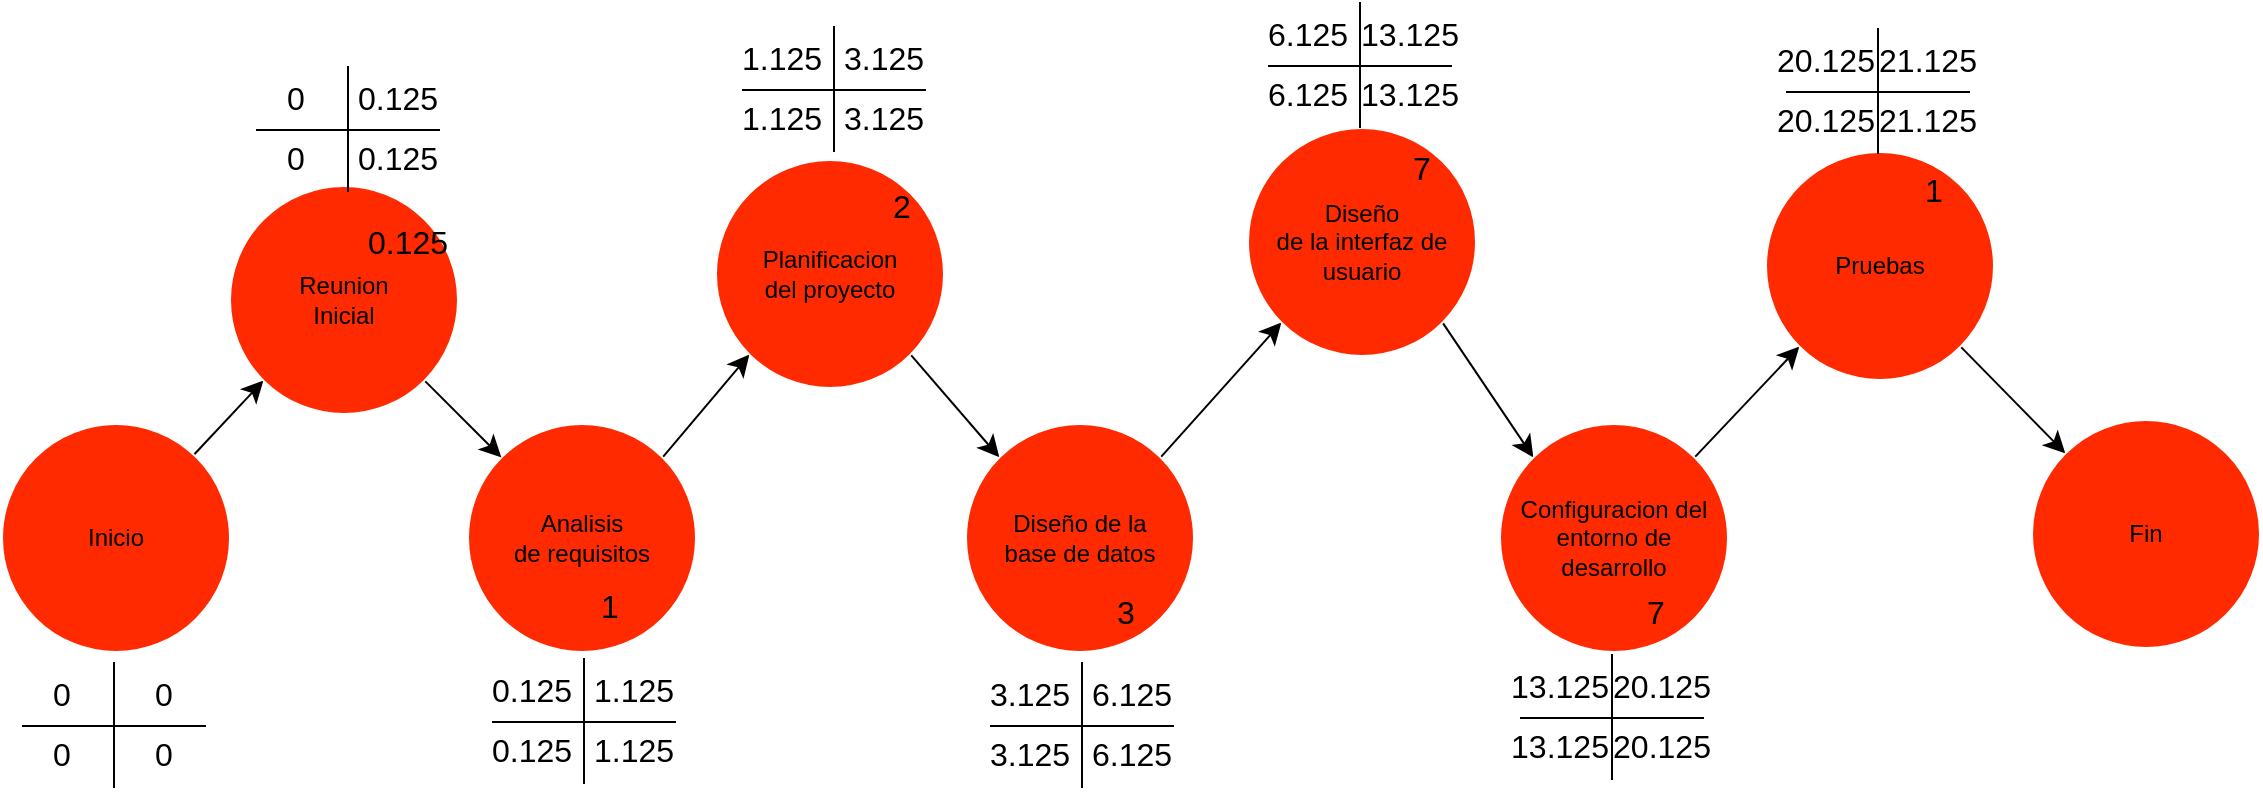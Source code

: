 <mxfile version="24.7.7">
  <diagram name="Page-1" id="8aYX_BorxFJqlAAEC2ZM">
    <mxGraphModel dx="1956" dy="1268" grid="0" gridSize="10" guides="1" tooltips="1" connect="1" arrows="1" fold="1" page="0" pageScale="1" pageWidth="850" pageHeight="1100" math="0" shadow="0">
      <root>
        <mxCell id="0" />
        <mxCell id="1" parent="0" />
        <mxCell id="4hQjekHiKJBVtk0LcPaB-21" style="edgeStyle=none;curved=1;rounded=0;orthogonalLoop=1;jettySize=auto;html=1;exitX=1;exitY=0;exitDx=0;exitDy=0;entryX=0;entryY=1;entryDx=0;entryDy=0;fontSize=12;startSize=8;endSize=8;" edge="1" parent="1" source="4hQjekHiKJBVtk0LcPaB-2" target="4hQjekHiKJBVtk0LcPaB-4">
          <mxGeometry relative="1" as="geometry" />
        </mxCell>
        <mxCell id="4hQjekHiKJBVtk0LcPaB-2" value="&lt;div&gt;Analisis&lt;/div&gt;&lt;div&gt;de requisitos&lt;/div&gt;" style="ellipse;whiteSpace=wrap;html=1;aspect=fixed;fillColor=#FF2A00;strokeColor=#FFFFFF;" vertex="1" parent="1">
          <mxGeometry x="23" y="-11" width="114" height="114" as="geometry" />
        </mxCell>
        <mxCell id="4hQjekHiKJBVtk0LcPaB-12" style="edgeStyle=none;curved=1;rounded=0;orthogonalLoop=1;jettySize=auto;html=1;entryX=0;entryY=1;entryDx=0;entryDy=0;fontSize=12;startSize=8;endSize=8;" edge="1" parent="1" source="4hQjekHiKJBVtk0LcPaB-3" target="4hQjekHiKJBVtk0LcPaB-6">
          <mxGeometry relative="1" as="geometry" />
        </mxCell>
        <mxCell id="4hQjekHiKJBVtk0LcPaB-3" value="Inicio" style="ellipse;whiteSpace=wrap;html=1;aspect=fixed;fillColor=#FF2A00;strokeColor=#FFFFFF;" vertex="1" parent="1">
          <mxGeometry x="-210" y="-11" width="114" height="114" as="geometry" />
        </mxCell>
        <mxCell id="4hQjekHiKJBVtk0LcPaB-15" style="edgeStyle=none;curved=1;rounded=0;orthogonalLoop=1;jettySize=auto;html=1;exitX=1;exitY=1;exitDx=0;exitDy=0;entryX=0;entryY=0;entryDx=0;entryDy=0;fontSize=12;startSize=8;endSize=8;" edge="1" parent="1" source="4hQjekHiKJBVtk0LcPaB-4" target="4hQjekHiKJBVtk0LcPaB-7">
          <mxGeometry relative="1" as="geometry" />
        </mxCell>
        <mxCell id="4hQjekHiKJBVtk0LcPaB-4" value="Planificacion&lt;div&gt;del proyecto&lt;/div&gt;" style="ellipse;whiteSpace=wrap;html=1;aspect=fixed;fillColor=#FF2A00;strokeColor=#FFFFFF;" vertex="1" parent="1">
          <mxGeometry x="147" y="-143" width="114" height="114" as="geometry" />
        </mxCell>
        <mxCell id="4hQjekHiKJBVtk0LcPaB-13" style="edgeStyle=none;curved=1;rounded=0;orthogonalLoop=1;jettySize=auto;html=1;exitX=1;exitY=1;exitDx=0;exitDy=0;entryX=0;entryY=0;entryDx=0;entryDy=0;fontSize=12;startSize=8;endSize=8;" edge="1" parent="1" source="4hQjekHiKJBVtk0LcPaB-6" target="4hQjekHiKJBVtk0LcPaB-2">
          <mxGeometry relative="1" as="geometry" />
        </mxCell>
        <mxCell id="4hQjekHiKJBVtk0LcPaB-6" value="Reunion&lt;div&gt;Inicial&lt;/div&gt;" style="ellipse;whiteSpace=wrap;html=1;aspect=fixed;fillColor=#FF2A00;strokeColor=#FFFFFF;" vertex="1" parent="1">
          <mxGeometry x="-96" y="-130" width="114" height="114" as="geometry" />
        </mxCell>
        <mxCell id="4hQjekHiKJBVtk0LcPaB-16" style="edgeStyle=none;curved=1;rounded=0;orthogonalLoop=1;jettySize=auto;html=1;exitX=1;exitY=0;exitDx=0;exitDy=0;entryX=0;entryY=1;entryDx=0;entryDy=0;fontSize=12;startSize=8;endSize=8;" edge="1" parent="1" source="4hQjekHiKJBVtk0LcPaB-7" target="4hQjekHiKJBVtk0LcPaB-8">
          <mxGeometry relative="1" as="geometry" />
        </mxCell>
        <mxCell id="4hQjekHiKJBVtk0LcPaB-7" value="Diseño de la&lt;div&gt;base de datos&lt;/div&gt;" style="ellipse;whiteSpace=wrap;html=1;aspect=fixed;fillColor=#FF2A00;strokeColor=#FFFFFF;" vertex="1" parent="1">
          <mxGeometry x="272" y="-11" width="114" height="114" as="geometry" />
        </mxCell>
        <mxCell id="4hQjekHiKJBVtk0LcPaB-17" style="edgeStyle=none;curved=1;rounded=0;orthogonalLoop=1;jettySize=auto;html=1;exitX=1;exitY=1;exitDx=0;exitDy=0;entryX=0;entryY=0;entryDx=0;entryDy=0;fontSize=12;startSize=8;endSize=8;" edge="1" parent="1" source="4hQjekHiKJBVtk0LcPaB-8" target="4hQjekHiKJBVtk0LcPaB-9">
          <mxGeometry relative="1" as="geometry" />
        </mxCell>
        <mxCell id="4hQjekHiKJBVtk0LcPaB-8" value="Diseño&lt;div&gt;de la interfaz de&lt;/div&gt;&lt;div&gt;usuario&lt;/div&gt;" style="ellipse;whiteSpace=wrap;html=1;aspect=fixed;fillColor=#FF2A00;strokeColor=#FFFFFF;" vertex="1" parent="1">
          <mxGeometry x="413" y="-159" width="114" height="114" as="geometry" />
        </mxCell>
        <mxCell id="4hQjekHiKJBVtk0LcPaB-18" style="edgeStyle=none;curved=1;rounded=0;orthogonalLoop=1;jettySize=auto;html=1;exitX=1;exitY=0;exitDx=0;exitDy=0;entryX=0;entryY=1;entryDx=0;entryDy=0;fontSize=12;startSize=8;endSize=8;" edge="1" parent="1" source="4hQjekHiKJBVtk0LcPaB-9" target="4hQjekHiKJBVtk0LcPaB-10">
          <mxGeometry relative="1" as="geometry" />
        </mxCell>
        <mxCell id="4hQjekHiKJBVtk0LcPaB-9" value="Configuracion del&lt;div&gt;entorno de desarrollo&lt;/div&gt;" style="ellipse;whiteSpace=wrap;html=1;aspect=fixed;fillColor=#FF2A00;strokeColor=#FFFFFF;" vertex="1" parent="1">
          <mxGeometry x="539" y="-11" width="114" height="114" as="geometry" />
        </mxCell>
        <mxCell id="4hQjekHiKJBVtk0LcPaB-19" style="edgeStyle=none;curved=1;rounded=0;orthogonalLoop=1;jettySize=auto;html=1;exitX=1;exitY=1;exitDx=0;exitDy=0;entryX=0;entryY=0;entryDx=0;entryDy=0;fontSize=12;startSize=8;endSize=8;" edge="1" parent="1" source="4hQjekHiKJBVtk0LcPaB-10" target="4hQjekHiKJBVtk0LcPaB-11">
          <mxGeometry relative="1" as="geometry" />
        </mxCell>
        <mxCell id="4hQjekHiKJBVtk0LcPaB-10" value="Pruebas" style="ellipse;whiteSpace=wrap;html=1;aspect=fixed;fillColor=#FF2A00;strokeColor=#FFFFFF;" vertex="1" parent="1">
          <mxGeometry x="672" y="-147" width="114" height="114" as="geometry" />
        </mxCell>
        <mxCell id="4hQjekHiKJBVtk0LcPaB-11" value="Fin" style="ellipse;whiteSpace=wrap;html=1;aspect=fixed;fillColor=#FF2A00;strokeColor=#FFFFFF;" vertex="1" parent="1">
          <mxGeometry x="805" y="-13" width="114" height="114" as="geometry" />
        </mxCell>
        <mxCell id="4hQjekHiKJBVtk0LcPaB-29" value="" style="group" vertex="1" connectable="0" parent="1">
          <mxGeometry x="-210" y="108" width="111" height="63" as="geometry" />
        </mxCell>
        <mxCell id="4hQjekHiKJBVtk0LcPaB-22" value="" style="endArrow=none;html=1;rounded=0;fontSize=12;startSize=8;endSize=8;curved=1;" edge="1" parent="4hQjekHiKJBVtk0LcPaB-29">
          <mxGeometry width="50" height="50" relative="1" as="geometry">
            <mxPoint x="56" y="63" as="sourcePoint" />
            <mxPoint x="56" as="targetPoint" />
          </mxGeometry>
        </mxCell>
        <mxCell id="4hQjekHiKJBVtk0LcPaB-23" value="" style="endArrow=none;html=1;rounded=0;fontSize=12;startSize=8;endSize=8;curved=1;" edge="1" parent="4hQjekHiKJBVtk0LcPaB-29">
          <mxGeometry width="50" height="50" relative="1" as="geometry">
            <mxPoint x="10" y="32" as="sourcePoint" />
            <mxPoint x="102" y="32" as="targetPoint" />
          </mxGeometry>
        </mxCell>
        <mxCell id="4hQjekHiKJBVtk0LcPaB-24" value="0" style="text;html=1;align=center;verticalAlign=middle;whiteSpace=wrap;rounded=0;fontSize=16;" vertex="1" parent="4hQjekHiKJBVtk0LcPaB-29">
          <mxGeometry y="1" width="60" height="30" as="geometry" />
        </mxCell>
        <mxCell id="4hQjekHiKJBVtk0LcPaB-25" value="0" style="text;html=1;align=center;verticalAlign=middle;whiteSpace=wrap;rounded=0;fontSize=16;" vertex="1" parent="4hQjekHiKJBVtk0LcPaB-29">
          <mxGeometry x="51" y="1" width="60" height="30" as="geometry" />
        </mxCell>
        <mxCell id="4hQjekHiKJBVtk0LcPaB-27" value="0" style="text;html=1;align=center;verticalAlign=middle;whiteSpace=wrap;rounded=0;fontSize=16;" vertex="1" parent="4hQjekHiKJBVtk0LcPaB-29">
          <mxGeometry y="31" width="60" height="30" as="geometry" />
        </mxCell>
        <mxCell id="4hQjekHiKJBVtk0LcPaB-28" value="0" style="text;html=1;align=center;verticalAlign=middle;whiteSpace=wrap;rounded=0;fontSize=16;" vertex="1" parent="4hQjekHiKJBVtk0LcPaB-29">
          <mxGeometry x="51" y="31" width="60" height="30" as="geometry" />
        </mxCell>
        <mxCell id="4hQjekHiKJBVtk0LcPaB-30" value="" style="endArrow=none;html=1;rounded=0;fontSize=12;startSize=8;endSize=8;curved=1;" edge="1" parent="1">
          <mxGeometry width="50" height="50" relative="1" as="geometry">
            <mxPoint x="-37" y="-127" as="sourcePoint" />
            <mxPoint x="-37" y="-190" as="targetPoint" />
          </mxGeometry>
        </mxCell>
        <mxCell id="4hQjekHiKJBVtk0LcPaB-31" value="" style="endArrow=none;html=1;rounded=0;fontSize=12;startSize=8;endSize=8;curved=1;" edge="1" parent="1">
          <mxGeometry width="50" height="50" relative="1" as="geometry">
            <mxPoint x="-83" y="-158" as="sourcePoint" />
            <mxPoint x="9" y="-158" as="targetPoint" />
          </mxGeometry>
        </mxCell>
        <mxCell id="4hQjekHiKJBVtk0LcPaB-32" value="0" style="text;html=1;align=center;verticalAlign=middle;whiteSpace=wrap;rounded=0;fontSize=16;" vertex="1" parent="1">
          <mxGeometry x="-93" y="-189" width="60" height="30" as="geometry" />
        </mxCell>
        <mxCell id="4hQjekHiKJBVtk0LcPaB-33" value="0.125" style="text;html=1;align=center;verticalAlign=middle;whiteSpace=wrap;rounded=0;fontSize=16;" vertex="1" parent="1">
          <mxGeometry x="-42" y="-189" width="60" height="30" as="geometry" />
        </mxCell>
        <mxCell id="4hQjekHiKJBVtk0LcPaB-34" value="0" style="text;html=1;align=center;verticalAlign=middle;whiteSpace=wrap;rounded=0;fontSize=16;" vertex="1" parent="1">
          <mxGeometry x="-93" y="-159" width="60" height="30" as="geometry" />
        </mxCell>
        <mxCell id="4hQjekHiKJBVtk0LcPaB-35" value="0.125" style="text;html=1;align=center;verticalAlign=middle;whiteSpace=wrap;rounded=0;fontSize=16;" vertex="1" parent="1">
          <mxGeometry x="-42" y="-159" width="60" height="30" as="geometry" />
        </mxCell>
        <mxCell id="4hQjekHiKJBVtk0LcPaB-36" value="0.125" style="text;html=1;align=center;verticalAlign=middle;whiteSpace=wrap;rounded=0;fontSize=16;" vertex="1" parent="1">
          <mxGeometry x="-37" y="-117" width="60" height="30" as="geometry" />
        </mxCell>
        <mxCell id="4hQjekHiKJBVtk0LcPaB-37" value="" style="endArrow=none;html=1;rounded=0;fontSize=12;startSize=8;endSize=8;curved=1;" edge="1" parent="1">
          <mxGeometry width="50" height="50" relative="1" as="geometry">
            <mxPoint x="81" y="169" as="sourcePoint" />
            <mxPoint x="81" y="106" as="targetPoint" />
          </mxGeometry>
        </mxCell>
        <mxCell id="4hQjekHiKJBVtk0LcPaB-38" value="" style="endArrow=none;html=1;rounded=0;fontSize=12;startSize=8;endSize=8;curved=1;" edge="1" parent="1">
          <mxGeometry width="50" height="50" relative="1" as="geometry">
            <mxPoint x="35" y="138" as="sourcePoint" />
            <mxPoint x="127" y="138" as="targetPoint" />
          </mxGeometry>
        </mxCell>
        <mxCell id="4hQjekHiKJBVtk0LcPaB-39" value="0.125" style="text;html=1;align=center;verticalAlign=middle;whiteSpace=wrap;rounded=0;fontSize=16;" vertex="1" parent="1">
          <mxGeometry x="25" y="107" width="60" height="30" as="geometry" />
        </mxCell>
        <mxCell id="4hQjekHiKJBVtk0LcPaB-40" value="1.125" style="text;html=1;align=center;verticalAlign=middle;whiteSpace=wrap;rounded=0;fontSize=16;" vertex="1" parent="1">
          <mxGeometry x="76" y="107" width="60" height="30" as="geometry" />
        </mxCell>
        <mxCell id="4hQjekHiKJBVtk0LcPaB-41" value="0.125" style="text;html=1;align=center;verticalAlign=middle;whiteSpace=wrap;rounded=0;fontSize=16;" vertex="1" parent="1">
          <mxGeometry x="25" y="137" width="60" height="30" as="geometry" />
        </mxCell>
        <mxCell id="4hQjekHiKJBVtk0LcPaB-42" value="1.125" style="text;html=1;align=center;verticalAlign=middle;whiteSpace=wrap;rounded=0;fontSize=16;" vertex="1" parent="1">
          <mxGeometry x="76" y="137" width="60" height="30" as="geometry" />
        </mxCell>
        <mxCell id="4hQjekHiKJBVtk0LcPaB-43" value="1" style="text;html=1;align=center;verticalAlign=middle;whiteSpace=wrap;rounded=0;fontSize=16;" vertex="1" parent="1">
          <mxGeometry x="64" y="65" width="60" height="30" as="geometry" />
        </mxCell>
        <mxCell id="4hQjekHiKJBVtk0LcPaB-44" value="2" style="text;html=1;align=center;verticalAlign=middle;whiteSpace=wrap;rounded=0;fontSize=16;" vertex="1" parent="1">
          <mxGeometry x="210" y="-135" width="60" height="30" as="geometry" />
        </mxCell>
        <mxCell id="4hQjekHiKJBVtk0LcPaB-45" value="" style="endArrow=none;html=1;rounded=0;fontSize=12;startSize=8;endSize=8;curved=1;" edge="1" parent="1">
          <mxGeometry width="50" height="50" relative="1" as="geometry">
            <mxPoint x="206" y="-147" as="sourcePoint" />
            <mxPoint x="206" y="-210" as="targetPoint" />
          </mxGeometry>
        </mxCell>
        <mxCell id="4hQjekHiKJBVtk0LcPaB-46" value="" style="endArrow=none;html=1;rounded=0;fontSize=12;startSize=8;endSize=8;curved=1;" edge="1" parent="1">
          <mxGeometry width="50" height="50" relative="1" as="geometry">
            <mxPoint x="160" y="-178" as="sourcePoint" />
            <mxPoint x="252" y="-178" as="targetPoint" />
          </mxGeometry>
        </mxCell>
        <mxCell id="4hQjekHiKJBVtk0LcPaB-47" value="1.125" style="text;html=1;align=center;verticalAlign=middle;whiteSpace=wrap;rounded=0;fontSize=16;" vertex="1" parent="1">
          <mxGeometry x="150" y="-209" width="60" height="30" as="geometry" />
        </mxCell>
        <mxCell id="4hQjekHiKJBVtk0LcPaB-48" value="3.125" style="text;html=1;align=center;verticalAlign=middle;whiteSpace=wrap;rounded=0;fontSize=16;" vertex="1" parent="1">
          <mxGeometry x="201" y="-209" width="60" height="30" as="geometry" />
        </mxCell>
        <mxCell id="4hQjekHiKJBVtk0LcPaB-49" value="1.125" style="text;html=1;align=center;verticalAlign=middle;whiteSpace=wrap;rounded=0;fontSize=16;" vertex="1" parent="1">
          <mxGeometry x="150" y="-179" width="60" height="30" as="geometry" />
        </mxCell>
        <mxCell id="4hQjekHiKJBVtk0LcPaB-50" value="3.125" style="text;html=1;align=center;verticalAlign=middle;whiteSpace=wrap;rounded=0;fontSize=16;" vertex="1" parent="1">
          <mxGeometry x="201" y="-179" width="60" height="30" as="geometry" />
        </mxCell>
        <mxCell id="4hQjekHiKJBVtk0LcPaB-51" value="3" style="text;html=1;align=center;verticalAlign=middle;whiteSpace=wrap;rounded=0;fontSize=16;" vertex="1" parent="1">
          <mxGeometry x="322" y="68" width="60" height="30" as="geometry" />
        </mxCell>
        <mxCell id="4hQjekHiKJBVtk0LcPaB-52" value="" style="endArrow=none;html=1;rounded=0;fontSize=12;startSize=8;endSize=8;curved=1;" edge="1" parent="1">
          <mxGeometry width="50" height="50" relative="1" as="geometry">
            <mxPoint x="330" y="171" as="sourcePoint" />
            <mxPoint x="330" y="108" as="targetPoint" />
          </mxGeometry>
        </mxCell>
        <mxCell id="4hQjekHiKJBVtk0LcPaB-53" value="" style="endArrow=none;html=1;rounded=0;fontSize=12;startSize=8;endSize=8;curved=1;" edge="1" parent="1">
          <mxGeometry width="50" height="50" relative="1" as="geometry">
            <mxPoint x="284" y="140" as="sourcePoint" />
            <mxPoint x="376" y="140" as="targetPoint" />
          </mxGeometry>
        </mxCell>
        <mxCell id="4hQjekHiKJBVtk0LcPaB-54" value="3.125" style="text;html=1;align=center;verticalAlign=middle;whiteSpace=wrap;rounded=0;fontSize=16;" vertex="1" parent="1">
          <mxGeometry x="274" y="109" width="60" height="30" as="geometry" />
        </mxCell>
        <mxCell id="4hQjekHiKJBVtk0LcPaB-55" value="6.125" style="text;html=1;align=center;verticalAlign=middle;whiteSpace=wrap;rounded=0;fontSize=16;" vertex="1" parent="1">
          <mxGeometry x="325" y="109" width="60" height="30" as="geometry" />
        </mxCell>
        <mxCell id="4hQjekHiKJBVtk0LcPaB-56" value="3.125" style="text;html=1;align=center;verticalAlign=middle;whiteSpace=wrap;rounded=0;fontSize=16;" vertex="1" parent="1">
          <mxGeometry x="274" y="139" width="60" height="30" as="geometry" />
        </mxCell>
        <mxCell id="4hQjekHiKJBVtk0LcPaB-57" value="6.125" style="text;html=1;align=center;verticalAlign=middle;whiteSpace=wrap;rounded=0;fontSize=16;" vertex="1" parent="1">
          <mxGeometry x="325" y="139" width="60" height="30" as="geometry" />
        </mxCell>
        <mxCell id="4hQjekHiKJBVtk0LcPaB-58" value="7" style="text;html=1;align=center;verticalAlign=middle;whiteSpace=wrap;rounded=0;fontSize=16;" vertex="1" parent="1">
          <mxGeometry x="470" y="-154" width="60" height="30" as="geometry" />
        </mxCell>
        <mxCell id="4hQjekHiKJBVtk0LcPaB-59" value="" style="endArrow=none;html=1;rounded=0;fontSize=12;startSize=8;endSize=8;curved=1;" edge="1" parent="1">
          <mxGeometry width="50" height="50" relative="1" as="geometry">
            <mxPoint x="469" y="-159" as="sourcePoint" />
            <mxPoint x="469" y="-222" as="targetPoint" />
          </mxGeometry>
        </mxCell>
        <mxCell id="4hQjekHiKJBVtk0LcPaB-60" value="" style="endArrow=none;html=1;rounded=0;fontSize=12;startSize=8;endSize=8;curved=1;" edge="1" parent="1">
          <mxGeometry width="50" height="50" relative="1" as="geometry">
            <mxPoint x="423" y="-190" as="sourcePoint" />
            <mxPoint x="515" y="-190" as="targetPoint" />
          </mxGeometry>
        </mxCell>
        <mxCell id="4hQjekHiKJBVtk0LcPaB-61" value="6.125" style="text;html=1;align=center;verticalAlign=middle;whiteSpace=wrap;rounded=0;fontSize=16;" vertex="1" parent="1">
          <mxGeometry x="413" y="-221" width="60" height="30" as="geometry" />
        </mxCell>
        <mxCell id="4hQjekHiKJBVtk0LcPaB-62" value="13.125" style="text;html=1;align=center;verticalAlign=middle;whiteSpace=wrap;rounded=0;fontSize=16;" vertex="1" parent="1">
          <mxGeometry x="464" y="-221" width="60" height="30" as="geometry" />
        </mxCell>
        <mxCell id="4hQjekHiKJBVtk0LcPaB-63" value="6.125" style="text;html=1;align=center;verticalAlign=middle;whiteSpace=wrap;rounded=0;fontSize=16;" vertex="1" parent="1">
          <mxGeometry x="413" y="-191" width="60" height="30" as="geometry" />
        </mxCell>
        <mxCell id="4hQjekHiKJBVtk0LcPaB-64" value="13.125" style="text;html=1;align=center;verticalAlign=middle;whiteSpace=wrap;rounded=0;fontSize=16;" vertex="1" parent="1">
          <mxGeometry x="464" y="-191" width="60" height="30" as="geometry" />
        </mxCell>
        <mxCell id="4hQjekHiKJBVtk0LcPaB-65" value="7" style="text;html=1;align=center;verticalAlign=middle;whiteSpace=wrap;rounded=0;fontSize=16;" vertex="1" parent="1">
          <mxGeometry x="587" y="68" width="60" height="30" as="geometry" />
        </mxCell>
        <mxCell id="4hQjekHiKJBVtk0LcPaB-66" value="" style="endArrow=none;html=1;rounded=0;fontSize=12;startSize=8;endSize=8;curved=1;" edge="1" parent="1">
          <mxGeometry width="50" height="50" relative="1" as="geometry">
            <mxPoint x="595" y="167" as="sourcePoint" />
            <mxPoint x="595" y="104" as="targetPoint" />
          </mxGeometry>
        </mxCell>
        <mxCell id="4hQjekHiKJBVtk0LcPaB-67" value="" style="endArrow=none;html=1;rounded=0;fontSize=12;startSize=8;endSize=8;curved=1;" edge="1" parent="1">
          <mxGeometry width="50" height="50" relative="1" as="geometry">
            <mxPoint x="549" y="136" as="sourcePoint" />
            <mxPoint x="641" y="136" as="targetPoint" />
          </mxGeometry>
        </mxCell>
        <mxCell id="4hQjekHiKJBVtk0LcPaB-68" value="13.125" style="text;html=1;align=center;verticalAlign=middle;whiteSpace=wrap;rounded=0;fontSize=16;" vertex="1" parent="1">
          <mxGeometry x="539" y="105" width="60" height="30" as="geometry" />
        </mxCell>
        <mxCell id="4hQjekHiKJBVtk0LcPaB-69" value="20.125" style="text;html=1;align=center;verticalAlign=middle;whiteSpace=wrap;rounded=0;fontSize=16;" vertex="1" parent="1">
          <mxGeometry x="590" y="105" width="60" height="30" as="geometry" />
        </mxCell>
        <mxCell id="4hQjekHiKJBVtk0LcPaB-70" value="13.125" style="text;html=1;align=center;verticalAlign=middle;whiteSpace=wrap;rounded=0;fontSize=16;" vertex="1" parent="1">
          <mxGeometry x="539" y="135" width="60" height="30" as="geometry" />
        </mxCell>
        <mxCell id="4hQjekHiKJBVtk0LcPaB-71" value="20.125" style="text;html=1;align=center;verticalAlign=middle;whiteSpace=wrap;rounded=0;fontSize=16;" vertex="1" parent="1">
          <mxGeometry x="590" y="135" width="60" height="30" as="geometry" />
        </mxCell>
        <mxCell id="4hQjekHiKJBVtk0LcPaB-72" value="1" style="text;html=1;align=center;verticalAlign=middle;whiteSpace=wrap;rounded=0;fontSize=16;" vertex="1" parent="1">
          <mxGeometry x="726" y="-143" width="60" height="30" as="geometry" />
        </mxCell>
        <mxCell id="4hQjekHiKJBVtk0LcPaB-73" value="" style="endArrow=none;html=1;rounded=0;fontSize=12;startSize=8;endSize=8;curved=1;" edge="1" parent="1">
          <mxGeometry width="50" height="50" relative="1" as="geometry">
            <mxPoint x="728" y="-146" as="sourcePoint" />
            <mxPoint x="728" y="-209" as="targetPoint" />
          </mxGeometry>
        </mxCell>
        <mxCell id="4hQjekHiKJBVtk0LcPaB-74" value="" style="endArrow=none;html=1;rounded=0;fontSize=12;startSize=8;endSize=8;curved=1;" edge="1" parent="1">
          <mxGeometry width="50" height="50" relative="1" as="geometry">
            <mxPoint x="682" y="-177" as="sourcePoint" />
            <mxPoint x="774" y="-177" as="targetPoint" />
          </mxGeometry>
        </mxCell>
        <mxCell id="4hQjekHiKJBVtk0LcPaB-75" value="20.125" style="text;html=1;align=center;verticalAlign=middle;whiteSpace=wrap;rounded=0;fontSize=16;" vertex="1" parent="1">
          <mxGeometry x="672" y="-208" width="60" height="30" as="geometry" />
        </mxCell>
        <mxCell id="4hQjekHiKJBVtk0LcPaB-76" value="21.125" style="text;html=1;align=center;verticalAlign=middle;whiteSpace=wrap;rounded=0;fontSize=16;" vertex="1" parent="1">
          <mxGeometry x="723" y="-208" width="60" height="30" as="geometry" />
        </mxCell>
        <mxCell id="4hQjekHiKJBVtk0LcPaB-77" value="20.125" style="text;html=1;align=center;verticalAlign=middle;whiteSpace=wrap;rounded=0;fontSize=16;" vertex="1" parent="1">
          <mxGeometry x="672" y="-178" width="60" height="30" as="geometry" />
        </mxCell>
        <mxCell id="4hQjekHiKJBVtk0LcPaB-78" value="21.125" style="text;html=1;align=center;verticalAlign=middle;whiteSpace=wrap;rounded=0;fontSize=16;" vertex="1" parent="1">
          <mxGeometry x="723" y="-178" width="60" height="30" as="geometry" />
        </mxCell>
      </root>
    </mxGraphModel>
  </diagram>
</mxfile>
